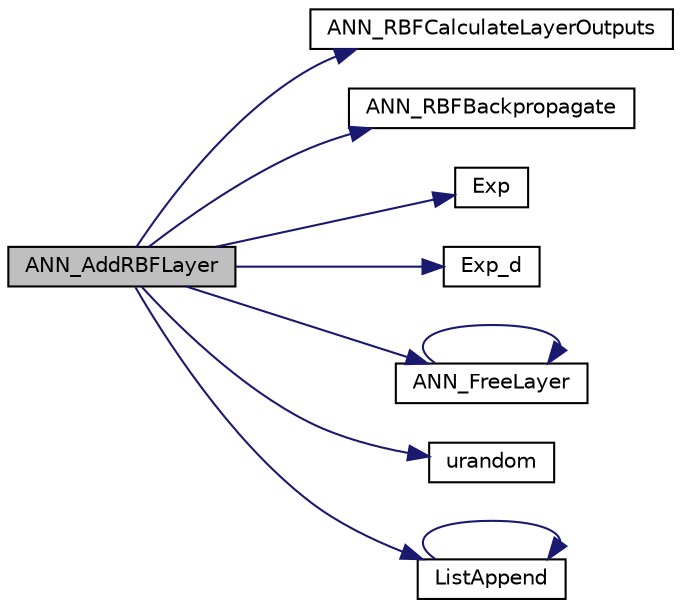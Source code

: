 digraph "ANN_AddRBFLayer"
{
  edge [fontname="Helvetica",fontsize="10",labelfontname="Helvetica",labelfontsize="10"];
  node [fontname="Helvetica",fontsize="10",shape=record];
  rankdir="LR";
  Node1 [label="ANN_AddRBFLayer",height=0.2,width=0.4,color="black", fillcolor="grey75", style="filled", fontcolor="black"];
  Node1 -> Node2 [color="midnightblue",fontsize="10",style="solid",fontname="Helvetica"];
  Node2 [label="ANN_RBFCalculateLayerOutputs",height=0.2,width=0.4,color="black", fillcolor="white", style="filled",URL="$_a_n_n_8cpp.html#acd335bc6fdd52d10f0ca2355d4173a7a",tooltip="Calculate layer outputs. "];
  Node1 -> Node3 [color="midnightblue",fontsize="10",style="solid",fontname="Helvetica"];
  Node3 [label="ANN_RBFBackpropagate",height=0.2,width=0.4,color="black", fillcolor="white", style="filled",URL="$_a_n_n_8cpp.html#ac164fc02c6b4215aa7e9a39e625ad1b4",tooltip="Backpropagation for an RBF layer. "];
  Node1 -> Node4 [color="midnightblue",fontsize="10",style="solid",fontname="Helvetica"];
  Node4 [label="Exp",height=0.2,width=0.4,color="black", fillcolor="white", style="filled",URL="$_a_n_n_8cpp.html#a57d82aaa3d79b09f86ab0f6424426df3",tooltip="Exponential hook. "];
  Node1 -> Node5 [color="midnightblue",fontsize="10",style="solid",fontname="Helvetica"];
  Node5 [label="Exp_d",height=0.2,width=0.4,color="black", fillcolor="white", style="filled",URL="$_a_n_n_8cpp.html#a7217f96cc32b0d6c767ad45752d915aa",tooltip="Exponential derivative hook. "];
  Node1 -> Node6 [color="midnightblue",fontsize="10",style="solid",fontname="Helvetica"];
  Node6 [label="ANN_FreeLayer",height=0.2,width=0.4,color="black", fillcolor="white", style="filled",URL="$_a_n_n_8cpp.html#a139273a1f26b50ca0c253d4238a95a1c",tooltip="Free this layer - low level. "];
  Node6 -> Node6 [color="midnightblue",fontsize="10",style="solid",fontname="Helvetica"];
  Node1 -> Node7 [color="midnightblue",fontsize="10",style="solid",fontname="Helvetica"];
  Node7 [label="urandom",height=0.2,width=0.4,color="black", fillcolor="white", style="filled",URL="$_distribution_8cpp.html#a5d688d70363408aef33fdb9bea5f7d50"];
  Node1 -> Node8 [color="midnightblue",fontsize="10",style="solid",fontname="Helvetica"];
  Node8 [label="ListAppend",height=0.2,width=0.4,color="black", fillcolor="white", style="filled",URL="$_list_8cpp.html#a545718283a6173a63e350dee9f6bb23c",tooltip="Append an item to the list. "];
  Node8 -> Node8 [color="midnightblue",fontsize="10",style="solid",fontname="Helvetica"];
}
